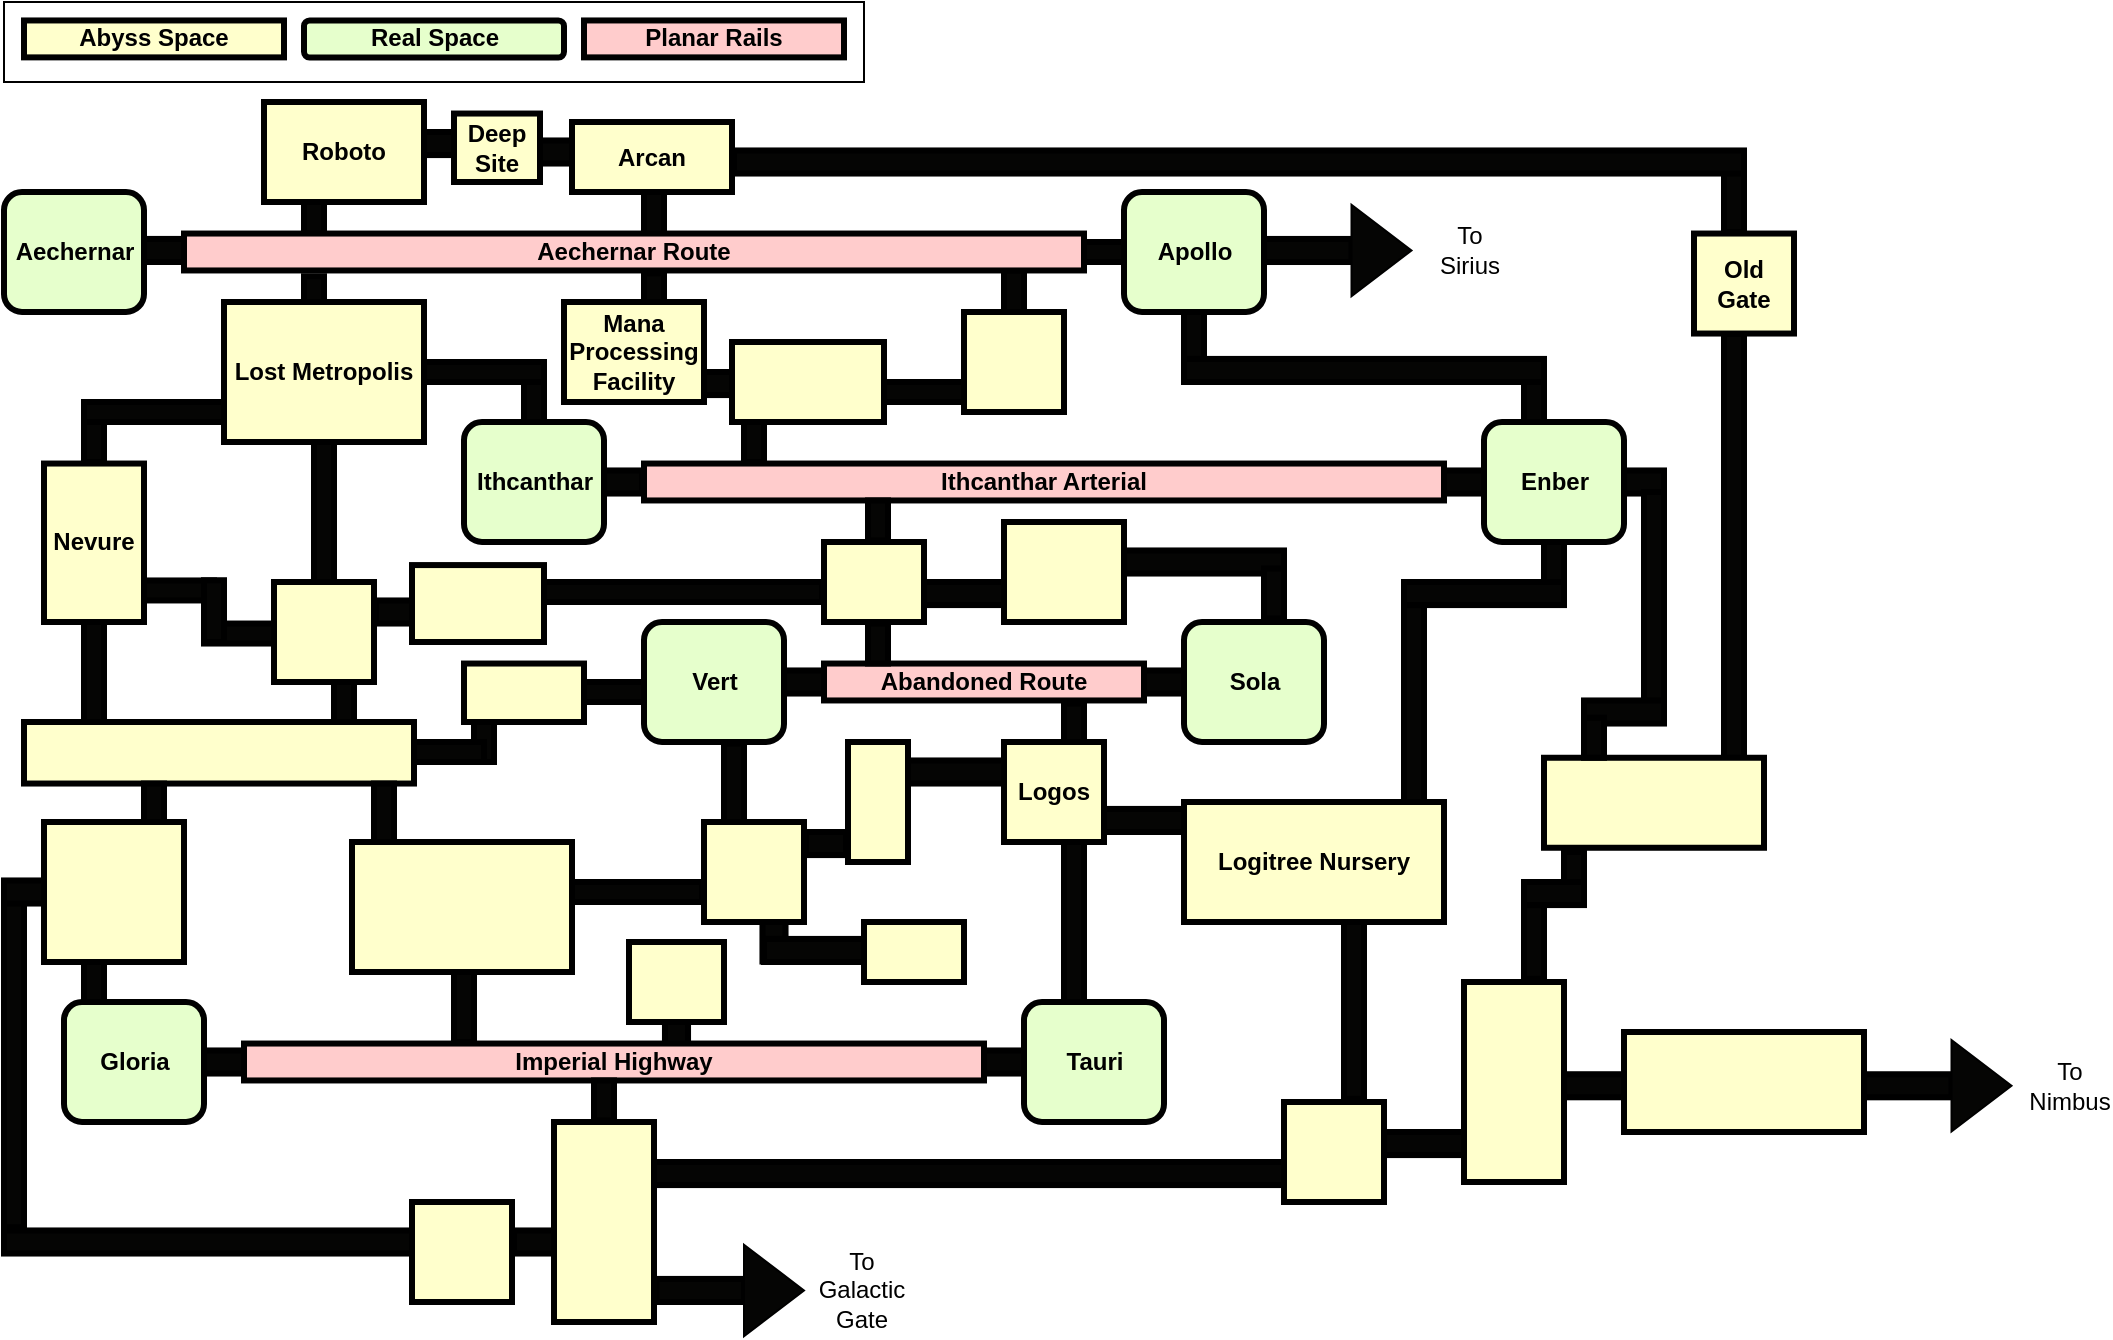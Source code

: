 <mxfile version="15.3.3" type="github">
  <diagram name="Page-1" id="c7558073-3199-34d8-9f00-42111426c3f3">
    <mxGraphModel dx="1239" dy="452" grid="1" gridSize="10" guides="1" tooltips="1" connect="1" arrows="1" fold="1" page="1" pageScale="1" pageWidth="826" pageHeight="1169" background="none" math="0" shadow="0">
      <root>
        <mxCell id="0" />
        <mxCell id="1" parent="0" />
        <mxCell id="PadTIyMqERsMDA0XlbBG-156" value="" style="whiteSpace=wrap;align=center;verticalAlign=middle;fontStyle=1;strokeWidth=3;fillColor=#050504;" vertex="1" parent="1">
          <mxGeometry x="340" y="155.67" width="10" height="15.77" as="geometry" />
        </mxCell>
        <mxCell id="PadTIyMqERsMDA0XlbBG-259" value="" style="whiteSpace=wrap;align=center;verticalAlign=middle;fontStyle=1;strokeWidth=3;fillColor=#050504;" vertex="1" parent="1">
          <mxGeometry x="264" y="89.23" width="40" height="11.54" as="geometry" />
        </mxCell>
        <mxCell id="PadTIyMqERsMDA0XlbBG-251" value="" style="whiteSpace=wrap;align=center;verticalAlign=middle;fontStyle=1;strokeWidth=3;fillColor=#050504;" vertex="1" parent="1">
          <mxGeometry x="230" y="85.0" width="19" height="11.54" as="geometry" />
        </mxCell>
        <mxCell id="PadTIyMqERsMDA0XlbBG-245" value="" style="whiteSpace=wrap;align=center;verticalAlign=middle;fontStyle=1;strokeWidth=3;fillColor=#050504;" vertex="1" parent="1">
          <mxGeometry x="880" y="185.77" width="10" height="214.23" as="geometry" />
        </mxCell>
        <mxCell id="PadTIyMqERsMDA0XlbBG-215" value="" style="whiteSpace=wrap;align=center;verticalAlign=middle;fontStyle=1;strokeWidth=3;fillColor=#050504;rotation=90;" vertex="1" parent="1">
          <mxGeometry x="346.25" y="528.46" width="20" height="11.54" as="geometry" />
        </mxCell>
        <mxCell id="PadTIyMqERsMDA0XlbBG-208" value="" style="whiteSpace=wrap;align=center;verticalAlign=middle;fontStyle=1;strokeWidth=3;fillColor=#050504;" vertex="1" parent="1">
          <mxGeometry x="206" y="319.23" width="24" height="11.54" as="geometry" />
        </mxCell>
        <mxCell id="PadTIyMqERsMDA0XlbBG-205" value="" style="whiteSpace=wrap;align=center;verticalAlign=middle;fontStyle=1;strokeWidth=3;fillColor=#050504;" vertex="1" parent="1">
          <mxGeometry x="550" y="370.77" width="10" height="20" as="geometry" />
        </mxCell>
        <mxCell id="PadTIyMqERsMDA0XlbBG-204" value="" style="whiteSpace=wrap;align=center;verticalAlign=middle;fontStyle=1;strokeWidth=3;fillColor=#050504;" vertex="1" parent="1">
          <mxGeometry x="369" y="205.0" width="19" height="11.54" as="geometry" />
        </mxCell>
        <mxCell id="PadTIyMqERsMDA0XlbBG-190" value="" style="whiteSpace=wrap;align=center;verticalAlign=middle;fontStyle=1;strokeWidth=3;fillColor=#050504;" vertex="1" parent="1">
          <mxGeometry x="340" y="600" width="320" height="11.54" as="geometry" />
        </mxCell>
        <mxCell id="PadTIyMqERsMDA0XlbBG-186" value="" style="whiteSpace=wrap;align=center;verticalAlign=middle;fontStyle=1;strokeWidth=3;fillColor=#050504;rotation=90;" vertex="1" parent="1">
          <mxGeometry x="395" y="484" width="20" height="11.54" as="geometry" />
        </mxCell>
        <mxCell id="PadTIyMqERsMDA0XlbBG-184" value="" style="whiteSpace=wrap;align=center;verticalAlign=middle;fontStyle=1;strokeWidth=3;fillColor=#050504;" vertex="1" parent="1">
          <mxGeometry x="421" y="435.0" width="20" height="11.54" as="geometry" />
        </mxCell>
        <mxCell id="PadTIyMqERsMDA0XlbBG-183" value="" style="whiteSpace=wrap;align=center;verticalAlign=middle;fontStyle=1;strokeWidth=3;fillColor=#050504;" vertex="1" parent="1">
          <mxGeometry x="300" y="460" width="69" height="10" as="geometry" />
        </mxCell>
        <mxCell id="PadTIyMqERsMDA0XlbBG-160" value="" style="whiteSpace=wrap;align=center;verticalAlign=middle;fontStyle=1;strokeWidth=3;fillColor=#050504;" vertex="1" parent="1">
          <mxGeometry x="520" y="154.23" width="10" height="25.77" as="geometry" />
        </mxCell>
        <mxCell id="PadTIyMqERsMDA0XlbBG-154" value="" style="whiteSpace=wrap;align=center;verticalAlign=middle;fontStyle=1;strokeWidth=3;fillColor=#050504;" vertex="1" parent="1">
          <mxGeometry x="60" y="220" width="70" height="10" as="geometry" />
        </mxCell>
        <mxCell id="PadTIyMqERsMDA0XlbBG-153" value="" style="whiteSpace=wrap;align=center;verticalAlign=middle;fontStyle=1;strokeWidth=3;fillColor=#050504;" vertex="1" parent="1">
          <mxGeometry x="90" y="138.46" width="20" height="11.54" as="geometry" />
        </mxCell>
        <mxCell id="PadTIyMqERsMDA0XlbBG-152" value="" style="whiteSpace=wrap;align=center;verticalAlign=middle;fontStyle=1;strokeWidth=3;fillColor=#050504;" vertex="1" parent="1">
          <mxGeometry x="340" y="112.69" width="10" height="25.77" as="geometry" />
        </mxCell>
        <mxCell id="PadTIyMqERsMDA0XlbBG-151" value="" style="whiteSpace=wrap;align=center;verticalAlign=middle;fontStyle=1;strokeWidth=3;fillColor=#050504;" vertex="1" parent="1">
          <mxGeometry x="170" y="120" width="10" height="15.77" as="geometry" />
        </mxCell>
        <mxCell id="PadTIyMqERsMDA0XlbBG-103" value="" style="group" vertex="1" connectable="0" parent="1">
          <mxGeometry x="20" y="20" width="430" height="40" as="geometry" />
        </mxCell>
        <mxCell id="PadTIyMqERsMDA0XlbBG-102" value="" style="rounded=0;whiteSpace=wrap;html=1;hachureGap=4;pointerEvents=0;strokeColor=default;" vertex="1" parent="PadTIyMqERsMDA0XlbBG-103">
          <mxGeometry width="430" height="40" as="geometry" />
        </mxCell>
        <mxCell id="PadTIyMqERsMDA0XlbBG-96" value="Abyss Space" style="whiteSpace=wrap;align=center;verticalAlign=middle;fontStyle=1;strokeWidth=3;fillColor=#FFFFCC" vertex="1" parent="PadTIyMqERsMDA0XlbBG-103">
          <mxGeometry x="10" y="9.231" width="130" height="18.462" as="geometry" />
        </mxCell>
        <mxCell id="PadTIyMqERsMDA0XlbBG-97" value="Planar Rails" style="whiteSpace=wrap;align=center;verticalAlign=middle;size=0.231;fontStyle=1;strokeWidth=3;fillColor=#FFCCCC;strokeColor=default;" vertex="1" parent="PadTIyMqERsMDA0XlbBG-103">
          <mxGeometry x="290" y="9.231" width="130" height="18.462" as="geometry" />
        </mxCell>
        <mxCell id="PadTIyMqERsMDA0XlbBG-98" value="Real Space" style="verticalAlign=middle;align=center;fontSize=12;fontFamily=Helvetica;html=1;rounded=1;fontStyle=1;strokeWidth=3;fillColor=#E6FFCC" vertex="1" parent="PadTIyMqERsMDA0XlbBG-103">
          <mxGeometry x="150" y="9.231" width="130" height="18.462" as="geometry" />
        </mxCell>
        <mxCell id="PadTIyMqERsMDA0XlbBG-104" value="Aechernar Route" style="whiteSpace=wrap;align=center;verticalAlign=middle;size=0.231;fontStyle=1;strokeWidth=3;fillColor=#FFCCCC;strokeColor=default;" vertex="1" parent="1">
          <mxGeometry x="110" y="135.77" width="450" height="18.46" as="geometry" />
        </mxCell>
        <mxCell id="PadTIyMqERsMDA0XlbBG-115" value="Aechernar" style="verticalAlign=middle;align=center;fontSize=12;fontFamily=Helvetica;html=1;rounded=1;fontStyle=1;strokeWidth=3;fillColor=#E6FFCC" vertex="1" parent="1">
          <mxGeometry x="20" y="115" width="70" height="60" as="geometry" />
        </mxCell>
        <mxCell id="PadTIyMqERsMDA0XlbBG-117" value="Roboto" style="whiteSpace=wrap;align=center;verticalAlign=middle;fontStyle=1;strokeWidth=3;fillColor=#FFFFCC" vertex="1" parent="1">
          <mxGeometry x="150" y="70" width="80" height="50" as="geometry" />
        </mxCell>
        <mxCell id="PadTIyMqERsMDA0XlbBG-118" value="Ithcanthar Arterial" style="whiteSpace=wrap;align=center;verticalAlign=middle;size=0.231;fontStyle=1;strokeWidth=3;fillColor=#FFCCCC;strokeColor=default;" vertex="1" parent="1">
          <mxGeometry x="340" y="250.77" width="400" height="18.46" as="geometry" />
        </mxCell>
        <mxCell id="PadTIyMqERsMDA0XlbBG-119" value="Imperial Highway" style="whiteSpace=wrap;align=center;verticalAlign=middle;size=0.231;fontStyle=1;strokeWidth=3;fillColor=#FFCCCC;strokeColor=default;" vertex="1" parent="1">
          <mxGeometry x="140" y="540.77" width="370" height="18.46" as="geometry" />
        </mxCell>
        <mxCell id="PadTIyMqERsMDA0XlbBG-120" value="Abandoned Route" style="whiteSpace=wrap;align=center;verticalAlign=middle;size=0.231;fontStyle=1;strokeWidth=3;fillColor=#FFCCCC;strokeColor=default;" vertex="1" parent="1">
          <mxGeometry x="430" y="350.77" width="160" height="18.46" as="geometry" />
        </mxCell>
        <mxCell id="PadTIyMqERsMDA0XlbBG-121" value="Ithcanthar" style="verticalAlign=middle;align=center;fontSize=12;fontFamily=Helvetica;html=1;rounded=1;fontStyle=1;strokeWidth=3;fillColor=#E6FFCC" vertex="1" parent="1">
          <mxGeometry x="250" y="230" width="70" height="60" as="geometry" />
        </mxCell>
        <mxCell id="PadTIyMqERsMDA0XlbBG-122" value="Apollo" style="verticalAlign=middle;align=center;fontSize=12;fontFamily=Helvetica;html=1;rounded=1;fontStyle=1;strokeWidth=3;fillColor=#E6FFCC" vertex="1" parent="1">
          <mxGeometry x="580" y="115" width="70" height="60" as="geometry" />
        </mxCell>
        <mxCell id="PadTIyMqERsMDA0XlbBG-123" value="Enber" style="verticalAlign=middle;align=center;fontSize=12;fontFamily=Helvetica;html=1;rounded=1;fontStyle=1;strokeWidth=3;fillColor=#E6FFCC" vertex="1" parent="1">
          <mxGeometry x="760" y="230" width="70" height="60" as="geometry" />
        </mxCell>
        <mxCell id="PadTIyMqERsMDA0XlbBG-124" value="Sola" style="verticalAlign=middle;align=center;fontSize=12;fontFamily=Helvetica;html=1;rounded=1;fontStyle=1;strokeWidth=3;fillColor=#E6FFCC" vertex="1" parent="1">
          <mxGeometry x="610" y="330" width="70" height="60" as="geometry" />
        </mxCell>
        <mxCell id="PadTIyMqERsMDA0XlbBG-125" value="Vert" style="verticalAlign=middle;align=center;fontSize=12;fontFamily=Helvetica;html=1;rounded=1;fontStyle=1;strokeWidth=3;fillColor=#E6FFCC" vertex="1" parent="1">
          <mxGeometry x="340" y="330" width="70" height="60" as="geometry" />
        </mxCell>
        <mxCell id="PadTIyMqERsMDA0XlbBG-126" value="Tauri" style="verticalAlign=middle;align=center;fontSize=12;fontFamily=Helvetica;html=1;rounded=1;fontStyle=1;strokeWidth=3;fillColor=#E6FFCC" vertex="1" parent="1">
          <mxGeometry x="530" y="520" width="70" height="60" as="geometry" />
        </mxCell>
        <mxCell id="PadTIyMqERsMDA0XlbBG-127" value="Gloria" style="verticalAlign=middle;align=center;fontSize=12;fontFamily=Helvetica;html=1;rounded=1;fontStyle=1;strokeWidth=3;fillColor=#E6FFCC" vertex="1" parent="1">
          <mxGeometry x="50" y="520" width="70" height="60" as="geometry" />
        </mxCell>
        <mxCell id="PadTIyMqERsMDA0XlbBG-128" value="Lost Metropolis" style="whiteSpace=wrap;align=center;verticalAlign=middle;fontStyle=1;strokeWidth=3;fillColor=#FFFFCC" vertex="1" parent="1">
          <mxGeometry x="130" y="170" width="100" height="70" as="geometry" />
        </mxCell>
        <mxCell id="PadTIyMqERsMDA0XlbBG-129" value="" style="whiteSpace=wrap;align=center;verticalAlign=middle;fontStyle=1;strokeWidth=3;fillColor=#FFFFCC" vertex="1" parent="1">
          <mxGeometry x="155" y="310" width="50" height="50" as="geometry" />
        </mxCell>
        <mxCell id="PadTIyMqERsMDA0XlbBG-130" value="" style="whiteSpace=wrap;align=center;verticalAlign=middle;fontStyle=1;strokeWidth=3;fillColor=#FFFFCC" vertex="1" parent="1">
          <mxGeometry x="30" y="380" width="195" height="30.77" as="geometry" />
        </mxCell>
        <mxCell id="PadTIyMqERsMDA0XlbBG-131" value="" style="whiteSpace=wrap;align=center;verticalAlign=middle;fontStyle=1;strokeWidth=3;fillColor=#FFFFCC" vertex="1" parent="1">
          <mxGeometry x="40" y="430" width="70" height="70" as="geometry" />
        </mxCell>
        <mxCell id="PadTIyMqERsMDA0XlbBG-132" value="" style="whiteSpace=wrap;align=center;verticalAlign=middle;fontStyle=1;strokeWidth=3;fillColor=#FFFFCC" vertex="1" parent="1">
          <mxGeometry x="250" y="350.77" width="60" height="29.23" as="geometry" />
        </mxCell>
        <mxCell id="PadTIyMqERsMDA0XlbBG-133" value="" style="whiteSpace=wrap;align=center;verticalAlign=middle;fontStyle=1;strokeWidth=3;fillColor=#FFFFCC" vertex="1" parent="1">
          <mxGeometry x="430" y="290" width="50" height="40" as="geometry" />
        </mxCell>
        <mxCell id="PadTIyMqERsMDA0XlbBG-134" value="Mana Processing&#xa;Facility" style="whiteSpace=wrap;align=center;verticalAlign=middle;fontStyle=1;strokeWidth=3;fillColor=#FFFFCC" vertex="1" parent="1">
          <mxGeometry x="300" y="170" width="70" height="50" as="geometry" />
        </mxCell>
        <mxCell id="PadTIyMqERsMDA0XlbBG-135" value="" style="whiteSpace=wrap;align=center;verticalAlign=middle;fontStyle=1;strokeWidth=3;fillColor=#FFFFCC" vertex="1" parent="1">
          <mxGeometry x="384" y="190" width="76" height="40" as="geometry" />
        </mxCell>
        <mxCell id="PadTIyMqERsMDA0XlbBG-136" value="" style="whiteSpace=wrap;align=center;verticalAlign=middle;fontStyle=1;strokeWidth=3;fillColor=#FFFFCC" vertex="1" parent="1">
          <mxGeometry x="500" y="175" width="50" height="50" as="geometry" />
        </mxCell>
        <mxCell id="PadTIyMqERsMDA0XlbBG-137" value="Arcan" style="whiteSpace=wrap;align=center;verticalAlign=middle;fontStyle=1;strokeWidth=3;fillColor=#FFFFCC" vertex="1" parent="1">
          <mxGeometry x="304" y="80" width="80" height="35" as="geometry" />
        </mxCell>
        <mxCell id="PadTIyMqERsMDA0XlbBG-138" value="Logos" style="whiteSpace=wrap;align=center;verticalAlign=middle;fontStyle=1;strokeWidth=3;fillColor=#FFFFCC" vertex="1" parent="1">
          <mxGeometry x="520" y="390" width="50" height="50" as="geometry" />
        </mxCell>
        <mxCell id="PadTIyMqERsMDA0XlbBG-139" value="Logitree Nursery" style="whiteSpace=wrap;align=center;verticalAlign=middle;fontStyle=1;strokeWidth=3;fillColor=#FFFFCC" vertex="1" parent="1">
          <mxGeometry x="610" y="420" width="130" height="60" as="geometry" />
        </mxCell>
        <mxCell id="PadTIyMqERsMDA0XlbBG-140" value="" style="whiteSpace=wrap;align=center;verticalAlign=middle;fontStyle=1;strokeWidth=3;fillColor=#FFFFCC" vertex="1" parent="1">
          <mxGeometry x="442" y="390" width="30" height="60" as="geometry" />
        </mxCell>
        <mxCell id="PadTIyMqERsMDA0XlbBG-141" value="" style="whiteSpace=wrap;align=center;verticalAlign=middle;fontStyle=1;strokeWidth=3;fillColor=#FFFFCC" vertex="1" parent="1">
          <mxGeometry x="370" y="430" width="50" height="50" as="geometry" />
        </mxCell>
        <mxCell id="PadTIyMqERsMDA0XlbBG-142" value="" style="whiteSpace=wrap;align=center;verticalAlign=middle;fontStyle=1;strokeWidth=3;fillColor=#FFFFCC" vertex="1" parent="1">
          <mxGeometry x="450" y="480" width="50" height="30" as="geometry" />
        </mxCell>
        <mxCell id="PadTIyMqERsMDA0XlbBG-143" value="" style="whiteSpace=wrap;align=center;verticalAlign=middle;fontStyle=1;strokeWidth=3;fillColor=#FFFFCC" vertex="1" parent="1">
          <mxGeometry x="194" y="440" width="110" height="65" as="geometry" />
        </mxCell>
        <mxCell id="PadTIyMqERsMDA0XlbBG-144" value="" style="whiteSpace=wrap;align=center;verticalAlign=middle;fontStyle=1;strokeWidth=3;fillColor=#FFFFCC" vertex="1" parent="1">
          <mxGeometry x="224" y="620" width="50" height="50" as="geometry" />
        </mxCell>
        <mxCell id="PadTIyMqERsMDA0XlbBG-145" value="" style="whiteSpace=wrap;align=center;verticalAlign=middle;fontStyle=1;strokeWidth=3;fillColor=#FFFFCC" vertex="1" parent="1">
          <mxGeometry x="295" y="580" width="50" height="100" as="geometry" />
        </mxCell>
        <mxCell id="PadTIyMqERsMDA0XlbBG-146" value="" style="whiteSpace=wrap;align=center;verticalAlign=middle;fontStyle=1;strokeWidth=3;fillColor=#FFFFCC" vertex="1" parent="1">
          <mxGeometry x="660" y="570" width="50" height="50" as="geometry" />
        </mxCell>
        <mxCell id="PadTIyMqERsMDA0XlbBG-147" value="Nevure" style="whiteSpace=wrap;align=center;verticalAlign=middle;fontStyle=1;strokeWidth=3;fillColor=#FFFFCC" vertex="1" parent="1">
          <mxGeometry x="40" y="250.77" width="50" height="79.23" as="geometry" />
        </mxCell>
        <mxCell id="PadTIyMqERsMDA0XlbBG-155" value="" style="whiteSpace=wrap;align=center;verticalAlign=middle;fontStyle=1;strokeWidth=3;fillColor=#050504;" vertex="1" parent="1">
          <mxGeometry x="560" y="140" width="20" height="10" as="geometry" />
        </mxCell>
        <mxCell id="PadTIyMqERsMDA0XlbBG-158" value="" style="whiteSpace=wrap;align=center;verticalAlign=middle;fontStyle=1;strokeWidth=3;fillColor=#050504;" vertex="1" parent="1">
          <mxGeometry x="390" y="230" width="10" height="20" as="geometry" />
        </mxCell>
        <mxCell id="PadTIyMqERsMDA0XlbBG-159" value="" style="whiteSpace=wrap;align=center;verticalAlign=middle;fontStyle=1;strokeWidth=3;fillColor=#050504;" vertex="1" parent="1">
          <mxGeometry x="460" y="210" width="40" height="10" as="geometry" />
        </mxCell>
        <mxCell id="PadTIyMqERsMDA0XlbBG-161" value="" style="whiteSpace=wrap;align=center;verticalAlign=middle;fontStyle=1;strokeWidth=3;fillColor=#050504;" vertex="1" parent="1">
          <mxGeometry x="320" y="254.23" width="19" height="11.54" as="geometry" />
        </mxCell>
        <mxCell id="PadTIyMqERsMDA0XlbBG-162" value="" style="whiteSpace=wrap;align=center;verticalAlign=middle;fontStyle=1;strokeWidth=3;fillColor=#050504;" vertex="1" parent="1">
          <mxGeometry x="580" y="294.23" width="80" height="11.54" as="geometry" />
        </mxCell>
        <mxCell id="PadTIyMqERsMDA0XlbBG-163" value="" style="whiteSpace=wrap;align=center;verticalAlign=middle;fontStyle=1;strokeWidth=3;fillColor=#050504;" vertex="1" parent="1">
          <mxGeometry x="740" y="254.23" width="20" height="11.54" as="geometry" />
        </mxCell>
        <mxCell id="PadTIyMqERsMDA0XlbBG-164" value="" style="whiteSpace=wrap;align=center;verticalAlign=middle;fontStyle=1;strokeWidth=3;fillColor=#050504;" vertex="1" parent="1">
          <mxGeometry x="410" y="354.23" width="20" height="11.54" as="geometry" />
        </mxCell>
        <mxCell id="PadTIyMqERsMDA0XlbBG-165" value="" style="whiteSpace=wrap;align=center;verticalAlign=middle;fontStyle=1;strokeWidth=3;fillColor=#050504;" vertex="1" parent="1">
          <mxGeometry x="510" y="544.23" width="20" height="11.54" as="geometry" />
        </mxCell>
        <mxCell id="PadTIyMqERsMDA0XlbBG-166" value="" style="whiteSpace=wrap;align=center;verticalAlign=middle;fontStyle=1;strokeWidth=3;fillColor=#050504;" vertex="1" parent="1">
          <mxGeometry x="120" y="544.23" width="20" height="11.54" as="geometry" />
        </mxCell>
        <mxCell id="PadTIyMqERsMDA0XlbBG-167" value="" style="whiteSpace=wrap;align=center;verticalAlign=middle;fontStyle=1;strokeWidth=3;fillColor=#050504;" vertex="1" parent="1">
          <mxGeometry x="60" y="230" width="10" height="20" as="geometry" />
        </mxCell>
        <mxCell id="PadTIyMqERsMDA0XlbBG-168" value="" style="whiteSpace=wrap;align=center;verticalAlign=middle;fontStyle=1;strokeWidth=3;fillColor=#050504;" vertex="1" parent="1">
          <mxGeometry x="175" y="240" width="10" height="70" as="geometry" />
        </mxCell>
        <mxCell id="PadTIyMqERsMDA0XlbBG-169" value="" style="whiteSpace=wrap;align=center;verticalAlign=middle;fontStyle=1;strokeWidth=3;fillColor=#050504;" vertex="1" parent="1">
          <mxGeometry x="230" y="200" width="60" height="10" as="geometry" />
        </mxCell>
        <mxCell id="PadTIyMqERsMDA0XlbBG-170" value="" style="whiteSpace=wrap;align=center;verticalAlign=middle;fontStyle=1;strokeWidth=3;fillColor=#050504;" vertex="1" parent="1">
          <mxGeometry x="170" y="157.12" width="10" height="12.88" as="geometry" />
        </mxCell>
        <mxCell id="PadTIyMqERsMDA0XlbBG-171" value="" style="whiteSpace=wrap;align=center;verticalAlign=middle;fontStyle=1;strokeWidth=3;fillColor=#050504;" vertex="1" parent="1">
          <mxGeometry x="280" y="210" width="10" height="20" as="geometry" />
        </mxCell>
        <mxCell id="PadTIyMqERsMDA0XlbBG-172" value="" style="whiteSpace=wrap;align=center;verticalAlign=middle;fontStyle=1;strokeWidth=3;fillColor=#050504;" vertex="1" parent="1">
          <mxGeometry x="185" y="360" width="10" height="20" as="geometry" />
        </mxCell>
        <mxCell id="PadTIyMqERsMDA0XlbBG-173" value="" style="whiteSpace=wrap;align=center;verticalAlign=middle;fontStyle=1;strokeWidth=3;fillColor=#050504;" vertex="1" parent="1">
          <mxGeometry x="310" y="360" width="30" height="10" as="geometry" />
        </mxCell>
        <mxCell id="PadTIyMqERsMDA0XlbBG-174" value="" style="whiteSpace=wrap;align=center;verticalAlign=middle;fontStyle=1;strokeWidth=3;fillColor=#050504;" vertex="1" parent="1">
          <mxGeometry x="255" y="380" width="10" height="20" as="geometry" />
        </mxCell>
        <mxCell id="PadTIyMqERsMDA0XlbBG-175" value="" style="whiteSpace=wrap;align=center;verticalAlign=middle;fontStyle=1;strokeWidth=3;fillColor=#050504;" vertex="1" parent="1">
          <mxGeometry x="225" y="390" width="35" height="10" as="geometry" />
        </mxCell>
        <mxCell id="PadTIyMqERsMDA0XlbBG-176" value="" style="whiteSpace=wrap;align=center;verticalAlign=middle;fontStyle=1;strokeWidth=3;fillColor=#050504;" vertex="1" parent="1">
          <mxGeometry x="60" y="330" width="10" height="50" as="geometry" />
        </mxCell>
        <mxCell id="PadTIyMqERsMDA0XlbBG-177" value="" style="whiteSpace=wrap;align=center;verticalAlign=middle;fontStyle=1;strokeWidth=3;fillColor=#050504;" vertex="1" parent="1">
          <mxGeometry x="90" y="410.77" width="10" height="19.23" as="geometry" />
        </mxCell>
        <mxCell id="PadTIyMqERsMDA0XlbBG-178" value="" style="whiteSpace=wrap;align=center;verticalAlign=middle;fontStyle=1;strokeWidth=3;fillColor=#050504;" vertex="1" parent="1">
          <mxGeometry x="60" y="500" width="10" height="20" as="geometry" />
        </mxCell>
        <mxCell id="PadTIyMqERsMDA0XlbBG-179" value="" style="whiteSpace=wrap;align=center;verticalAlign=middle;fontStyle=1;strokeWidth=3;fillColor=#050504;" vertex="1" parent="1">
          <mxGeometry x="205" y="410.77" width="10" height="29.23" as="geometry" />
        </mxCell>
        <mxCell id="PadTIyMqERsMDA0XlbBG-180" value="" style="whiteSpace=wrap;align=center;verticalAlign=middle;fontStyle=1;strokeWidth=3;fillColor=#050504;" vertex="1" parent="1">
          <mxGeometry x="245" y="505" width="10" height="35" as="geometry" />
        </mxCell>
        <mxCell id="PadTIyMqERsMDA0XlbBG-181" value="" style="whiteSpace=wrap;align=center;verticalAlign=middle;fontStyle=1;strokeWidth=3;fillColor=#050504;" vertex="1" parent="1">
          <mxGeometry x="315" y="559.23" width="10" height="20" as="geometry" />
        </mxCell>
        <mxCell id="PadTIyMqERsMDA0XlbBG-182" value="" style="whiteSpace=wrap;align=center;verticalAlign=middle;fontStyle=1;strokeWidth=3;fillColor=#050504;" vertex="1" parent="1">
          <mxGeometry x="380" y="390.77" width="10" height="39.23" as="geometry" />
        </mxCell>
        <mxCell id="PadTIyMqERsMDA0XlbBG-185" value="" style="whiteSpace=wrap;align=center;verticalAlign=middle;fontStyle=1;strokeWidth=3;fillColor=#050504;" vertex="1" parent="1">
          <mxGeometry x="400" y="488.46" width="50" height="11.54" as="geometry" />
        </mxCell>
        <mxCell id="PadTIyMqERsMDA0XlbBG-187" value="" style="whiteSpace=wrap;align=center;verticalAlign=middle;fontStyle=1;strokeWidth=3;fillColor=#050504;" vertex="1" parent="1">
          <mxGeometry x="570" y="423.46" width="40" height="11.54" as="geometry" />
        </mxCell>
        <mxCell id="PadTIyMqERsMDA0XlbBG-189" value="" style="whiteSpace=wrap;align=center;verticalAlign=middle;fontStyle=1;strokeWidth=3;fillColor=#050504;" vertex="1" parent="1">
          <mxGeometry x="275" y="634.23" width="20" height="11.54" as="geometry" />
        </mxCell>
        <mxCell id="PadTIyMqERsMDA0XlbBG-191" value="" style="whiteSpace=wrap;align=center;verticalAlign=middle;fontStyle=1;strokeWidth=3;fillColor=#050504;" vertex="1" parent="1">
          <mxGeometry x="550" y="440" width="10" height="80" as="geometry" />
        </mxCell>
        <mxCell id="PadTIyMqERsMDA0XlbBG-192" value="" style="whiteSpace=wrap;align=center;verticalAlign=middle;fontStyle=1;strokeWidth=3;fillColor=#050504;" vertex="1" parent="1">
          <mxGeometry x="690" y="480" width="10" height="88.46" as="geometry" />
        </mxCell>
        <mxCell id="PadTIyMqERsMDA0XlbBG-193" value="" style="whiteSpace=wrap;align=center;verticalAlign=middle;fontStyle=1;strokeWidth=3;fillColor=#050504;" vertex="1" parent="1">
          <mxGeometry x="720" y="310" width="10" height="110" as="geometry" />
        </mxCell>
        <mxCell id="PadTIyMqERsMDA0XlbBG-194" value="" style="whiteSpace=wrap;align=center;verticalAlign=middle;fontStyle=1;strokeWidth=3;fillColor=#050504;" vertex="1" parent="1">
          <mxGeometry x="720" y="310" width="80" height="11.54" as="geometry" />
        </mxCell>
        <mxCell id="PadTIyMqERsMDA0XlbBG-195" value="" style="whiteSpace=wrap;align=center;verticalAlign=middle;fontStyle=1;strokeWidth=3;fillColor=#050504;" vertex="1" parent="1">
          <mxGeometry x="452" y="269.23" width="10" height="20" as="geometry" />
        </mxCell>
        <mxCell id="PadTIyMqERsMDA0XlbBG-196" value="" style="whiteSpace=wrap;align=center;verticalAlign=middle;fontStyle=1;strokeWidth=3;fillColor=#050504;" vertex="1" parent="1">
          <mxGeometry x="452" y="330.77" width="10" height="20" as="geometry" />
        </mxCell>
        <mxCell id="PadTIyMqERsMDA0XlbBG-197" value="" style="whiteSpace=wrap;align=center;verticalAlign=middle;fontStyle=1;strokeWidth=3;fillColor=#050504;" vertex="1" parent="1">
          <mxGeometry x="790" y="290" width="10" height="20" as="geometry" />
        </mxCell>
        <mxCell id="PadTIyMqERsMDA0XlbBG-198" value="" style="whiteSpace=wrap;align=center;verticalAlign=middle;fontStyle=1;strokeWidth=3;fillColor=#050504;" vertex="1" parent="1">
          <mxGeometry x="610" y="175" width="10" height="25" as="geometry" />
        </mxCell>
        <mxCell id="PadTIyMqERsMDA0XlbBG-199" value="" style="whiteSpace=wrap;align=center;verticalAlign=middle;fontStyle=1;strokeWidth=3;fillColor=#050504;" vertex="1" parent="1">
          <mxGeometry x="780" y="210" width="10" height="20" as="geometry" />
        </mxCell>
        <mxCell id="PadTIyMqERsMDA0XlbBG-200" value="" style="whiteSpace=wrap;align=center;verticalAlign=middle;fontStyle=1;strokeWidth=3;fillColor=#050504;" vertex="1" parent="1">
          <mxGeometry x="610" y="198.46" width="180" height="11.54" as="geometry" />
        </mxCell>
        <mxCell id="PadTIyMqERsMDA0XlbBG-201" value="" style="whiteSpace=wrap;align=center;verticalAlign=middle;fontStyle=1;strokeWidth=3;fillColor=#050504;" vertex="1" parent="1">
          <mxGeometry x="20" y="634.23" width="204" height="11.54" as="geometry" />
        </mxCell>
        <mxCell id="PadTIyMqERsMDA0XlbBG-202" value="" style="whiteSpace=wrap;align=center;verticalAlign=middle;fontStyle=1;strokeWidth=3;fillColor=#050504;" vertex="1" parent="1">
          <mxGeometry x="20" y="460" width="10" height="172.69" as="geometry" />
        </mxCell>
        <mxCell id="PadTIyMqERsMDA0XlbBG-203" value="" style="whiteSpace=wrap;align=center;verticalAlign=middle;fontStyle=1;strokeWidth=3;fillColor=#050504;" vertex="1" parent="1">
          <mxGeometry x="20" y="459.23" width="20" height="11.54" as="geometry" />
        </mxCell>
        <mxCell id="PadTIyMqERsMDA0XlbBG-206" value="" style="whiteSpace=wrap;align=center;verticalAlign=middle;fontStyle=1;strokeWidth=3;fillColor=#050504;" vertex="1" parent="1">
          <mxGeometry x="472" y="399.23" width="48" height="11.54" as="geometry" />
        </mxCell>
        <mxCell id="PadTIyMqERsMDA0XlbBG-207" value="" style="whiteSpace=wrap;align=center;verticalAlign=middle;fontStyle=1;strokeWidth=3;fillColor=#FFFFCC" vertex="1" parent="1">
          <mxGeometry x="224" y="301.54" width="66" height="38.46" as="geometry" />
        </mxCell>
        <mxCell id="PadTIyMqERsMDA0XlbBG-209" value="" style="whiteSpace=wrap;align=center;verticalAlign=middle;fontStyle=1;strokeWidth=3;fillColor=#050504;" vertex="1" parent="1">
          <mxGeometry x="290" y="310" width="139" height="10" as="geometry" />
        </mxCell>
        <mxCell id="PadTIyMqERsMDA0XlbBG-210" value="" style="whiteSpace=wrap;align=center;verticalAlign=middle;fontStyle=1;strokeWidth=3;fillColor=#FFFFCC" vertex="1" parent="1">
          <mxGeometry x="520" y="280" width="60" height="50" as="geometry" />
        </mxCell>
        <mxCell id="PadTIyMqERsMDA0XlbBG-211" value="" style="whiteSpace=wrap;align=center;verticalAlign=middle;fontStyle=1;strokeWidth=3;fillColor=#050504;" vertex="1" parent="1">
          <mxGeometry x="590" y="354.23" width="20" height="11.54" as="geometry" />
        </mxCell>
        <mxCell id="PadTIyMqERsMDA0XlbBG-212" value="" style="whiteSpace=wrap;align=center;verticalAlign=middle;fontStyle=1;strokeWidth=3;fillColor=#050504;" vertex="1" parent="1">
          <mxGeometry x="480" y="310" width="40" height="11.54" as="geometry" />
        </mxCell>
        <mxCell id="PadTIyMqERsMDA0XlbBG-213" value="" style="whiteSpace=wrap;align=center;verticalAlign=middle;fontStyle=1;strokeWidth=3;fillColor=#050504;" vertex="1" parent="1">
          <mxGeometry x="650" y="303.27" width="10" height="25" as="geometry" />
        </mxCell>
        <mxCell id="PadTIyMqERsMDA0XlbBG-214" value="" style="whiteSpace=wrap;align=center;verticalAlign=middle;fontStyle=1;strokeWidth=3;fillColor=#FFFFCC" vertex="1" parent="1">
          <mxGeometry x="332.5" y="490" width="47.5" height="40" as="geometry" />
        </mxCell>
        <mxCell id="PadTIyMqERsMDA0XlbBG-222" value="" style="group" vertex="1" connectable="0" parent="1">
          <mxGeometry x="346.25" y="641.34" width="122.75" height="45.77" as="geometry" />
        </mxCell>
        <mxCell id="PadTIyMqERsMDA0XlbBG-217" value="" style="whiteSpace=wrap;align=center;verticalAlign=middle;fontStyle=1;strokeWidth=3;fillColor=#050504;" vertex="1" parent="PadTIyMqERsMDA0XlbBG-222">
          <mxGeometry y="17.12" width="43.75" height="11.54" as="geometry" />
        </mxCell>
        <mxCell id="PadTIyMqERsMDA0XlbBG-218" value="" style="triangle;whiteSpace=wrap;html=1;hachureGap=4;pointerEvents=0;strokeColor=default;fillColor=#050504;" vertex="1" parent="PadTIyMqERsMDA0XlbBG-222">
          <mxGeometry x="43.75" width="30" height="45.77" as="geometry" />
        </mxCell>
        <mxCell id="PadTIyMqERsMDA0XlbBG-219" value="To Galactic Gate" style="text;html=1;strokeColor=none;fillColor=none;align=center;verticalAlign=middle;whiteSpace=wrap;rounded=0;hachureGap=4;pointerEvents=0;" vertex="1" parent="PadTIyMqERsMDA0XlbBG-222">
          <mxGeometry x="82.75" y="12.89" width="40" height="20" as="geometry" />
        </mxCell>
        <mxCell id="PadTIyMqERsMDA0XlbBG-223" value="" style="group" vertex="1" connectable="0" parent="1">
          <mxGeometry x="650" y="121.35" width="122.75" height="45.77" as="geometry" />
        </mxCell>
        <mxCell id="PadTIyMqERsMDA0XlbBG-224" value="" style="whiteSpace=wrap;align=center;verticalAlign=middle;fontStyle=1;strokeWidth=3;fillColor=#050504;" vertex="1" parent="PadTIyMqERsMDA0XlbBG-223">
          <mxGeometry y="17.12" width="43.75" height="11.54" as="geometry" />
        </mxCell>
        <mxCell id="PadTIyMqERsMDA0XlbBG-225" value="" style="triangle;whiteSpace=wrap;html=1;hachureGap=4;pointerEvents=0;strokeColor=default;fillColor=#050504;" vertex="1" parent="PadTIyMqERsMDA0XlbBG-223">
          <mxGeometry x="43.75" width="30" height="45.77" as="geometry" />
        </mxCell>
        <mxCell id="PadTIyMqERsMDA0XlbBG-226" value="To Sirius" style="text;html=1;strokeColor=none;fillColor=none;align=center;verticalAlign=middle;whiteSpace=wrap;rounded=0;hachureGap=4;pointerEvents=0;" vertex="1" parent="PadTIyMqERsMDA0XlbBG-223">
          <mxGeometry x="82.75" y="12.89" width="40" height="20" as="geometry" />
        </mxCell>
        <mxCell id="PadTIyMqERsMDA0XlbBG-228" value="" style="whiteSpace=wrap;align=center;verticalAlign=middle;fontStyle=1;strokeWidth=3;fillColor=#FFFFCC" vertex="1" parent="1">
          <mxGeometry x="750" y="510" width="50" height="100" as="geometry" />
        </mxCell>
        <mxCell id="PadTIyMqERsMDA0XlbBG-229" value="" style="whiteSpace=wrap;align=center;verticalAlign=middle;fontStyle=1;strokeWidth=3;fillColor=#FFFFCC" vertex="1" parent="1">
          <mxGeometry x="790" y="397.88" width="110" height="45" as="geometry" />
        </mxCell>
        <mxCell id="PadTIyMqERsMDA0XlbBG-230" value="" style="whiteSpace=wrap;align=center;verticalAlign=middle;fontStyle=1;strokeWidth=3;fillColor=#FFFFCC" vertex="1" parent="1">
          <mxGeometry x="830" y="535" width="120" height="50" as="geometry" />
        </mxCell>
        <mxCell id="PadTIyMqERsMDA0XlbBG-231" value="" style="group" vertex="1" connectable="0" parent="1">
          <mxGeometry x="950" y="539" width="122.75" height="45.77" as="geometry" />
        </mxCell>
        <mxCell id="PadTIyMqERsMDA0XlbBG-232" value="" style="whiteSpace=wrap;align=center;verticalAlign=middle;fontStyle=1;strokeWidth=3;fillColor=#050504;" vertex="1" parent="PadTIyMqERsMDA0XlbBG-231">
          <mxGeometry y="17.12" width="43.75" height="11.54" as="geometry" />
        </mxCell>
        <mxCell id="PadTIyMqERsMDA0XlbBG-233" value="" style="triangle;whiteSpace=wrap;html=1;hachureGap=4;pointerEvents=0;strokeColor=default;fillColor=#050504;" vertex="1" parent="PadTIyMqERsMDA0XlbBG-231">
          <mxGeometry x="43.75" width="30" height="45.77" as="geometry" />
        </mxCell>
        <mxCell id="PadTIyMqERsMDA0XlbBG-234" value="To Nimbus" style="text;html=1;strokeColor=none;fillColor=none;align=center;verticalAlign=middle;whiteSpace=wrap;rounded=0;hachureGap=4;pointerEvents=0;" vertex="1" parent="PadTIyMqERsMDA0XlbBG-231">
          <mxGeometry x="82.75" y="12.89" width="40" height="20" as="geometry" />
        </mxCell>
        <mxCell id="PadTIyMqERsMDA0XlbBG-235" value="" style="whiteSpace=wrap;align=center;verticalAlign=middle;fontStyle=1;strokeWidth=3;fillColor=#050504;" vertex="1" parent="1">
          <mxGeometry x="710" y="585" width="40" height="11.54" as="geometry" />
        </mxCell>
        <mxCell id="PadTIyMqERsMDA0XlbBG-236" value="" style="whiteSpace=wrap;align=center;verticalAlign=middle;fontStyle=1;strokeWidth=3;fillColor=#050504;" vertex="1" parent="1">
          <mxGeometry x="800" y="556.11" width="30" height="11.54" as="geometry" />
        </mxCell>
        <mxCell id="PadTIyMqERsMDA0XlbBG-237" value="" style="whiteSpace=wrap;align=center;verticalAlign=middle;fontStyle=1;strokeWidth=3;fillColor=#050504;" vertex="1" parent="1">
          <mxGeometry x="830" y="254.23" width="20" height="11.54" as="geometry" />
        </mxCell>
        <mxCell id="PadTIyMqERsMDA0XlbBG-238" value="" style="whiteSpace=wrap;align=center;verticalAlign=middle;fontStyle=1;strokeWidth=3;fillColor=#050504;" vertex="1" parent="1">
          <mxGeometry x="840" y="265" width="10" height="115" as="geometry" />
        </mxCell>
        <mxCell id="PadTIyMqERsMDA0XlbBG-239" value="" style="whiteSpace=wrap;align=center;verticalAlign=middle;fontStyle=1;strokeWidth=3;fillColor=#050504;" vertex="1" parent="1">
          <mxGeometry x="810" y="369.23" width="40" height="11.54" as="geometry" />
        </mxCell>
        <mxCell id="PadTIyMqERsMDA0XlbBG-240" value="" style="whiteSpace=wrap;align=center;verticalAlign=middle;fontStyle=1;strokeWidth=3;fillColor=#050504;" vertex="1" parent="1">
          <mxGeometry x="810" y="377.88" width="10" height="20" as="geometry" />
        </mxCell>
        <mxCell id="PadTIyMqERsMDA0XlbBG-241" value="" style="whiteSpace=wrap;align=center;verticalAlign=middle;fontStyle=1;strokeWidth=3;fillColor=#050504;" vertex="1" parent="1">
          <mxGeometry x="800" y="445" width="10" height="20" as="geometry" />
        </mxCell>
        <mxCell id="PadTIyMqERsMDA0XlbBG-242" value="" style="whiteSpace=wrap;align=center;verticalAlign=middle;fontStyle=1;strokeWidth=3;fillColor=#050504;" vertex="1" parent="1">
          <mxGeometry x="780" y="470" width="10" height="38.46" as="geometry" />
        </mxCell>
        <mxCell id="PadTIyMqERsMDA0XlbBG-243" value="" style="whiteSpace=wrap;align=center;verticalAlign=middle;fontStyle=1;strokeWidth=3;fillColor=#050504;" vertex="1" parent="1">
          <mxGeometry x="780" y="460" width="30" height="11.54" as="geometry" />
        </mxCell>
        <mxCell id="PadTIyMqERsMDA0XlbBG-244" value="Old Gate" style="whiteSpace=wrap;align=center;verticalAlign=middle;fontStyle=1;strokeWidth=3;fillColor=#FFFFCC" vertex="1" parent="1">
          <mxGeometry x="865" y="135.77" width="50" height="50" as="geometry" />
        </mxCell>
        <mxCell id="PadTIyMqERsMDA0XlbBG-246" value="" style="whiteSpace=wrap;align=center;verticalAlign=middle;fontStyle=1;strokeWidth=3;fillColor=#050504;" vertex="1" parent="1">
          <mxGeometry x="880" y="100" width="10" height="35" as="geometry" />
        </mxCell>
        <mxCell id="PadTIyMqERsMDA0XlbBG-247" value="" style="whiteSpace=wrap;align=center;verticalAlign=middle;fontStyle=1;strokeWidth=3;fillColor=#050504;" vertex="1" parent="1">
          <mxGeometry x="385" y="94.23" width="505" height="11.54" as="geometry" />
        </mxCell>
        <mxCell id="PadTIyMqERsMDA0XlbBG-250" value="Deep Site" style="whiteSpace=wrap;align=center;verticalAlign=middle;fontStyle=1;strokeWidth=3;fillColor=#FFFFCC" vertex="1" parent="1">
          <mxGeometry x="245" y="75.77" width="43" height="34.23" as="geometry" />
        </mxCell>
        <mxCell id="PadTIyMqERsMDA0XlbBG-260" value="" style="whiteSpace=wrap;align=center;verticalAlign=middle;fontStyle=1;strokeWidth=3;fillColor=#050504;" vertex="1" parent="1">
          <mxGeometry x="90" y="309.23" width="35" height="10" as="geometry" />
        </mxCell>
        <mxCell id="PadTIyMqERsMDA0XlbBG-261" value="" style="whiteSpace=wrap;align=center;verticalAlign=middle;fontStyle=1;strokeWidth=3;fillColor=#050504;" vertex="1" parent="1">
          <mxGeometry x="120" y="330.77" width="35" height="10" as="geometry" />
        </mxCell>
        <mxCell id="PadTIyMqERsMDA0XlbBG-262" value="" style="whiteSpace=wrap;align=center;verticalAlign=middle;fontStyle=1;strokeWidth=3;fillColor=#050504;" vertex="1" parent="1">
          <mxGeometry x="120" y="309.12" width="10" height="30.88" as="geometry" />
        </mxCell>
      </root>
    </mxGraphModel>
  </diagram>
</mxfile>
